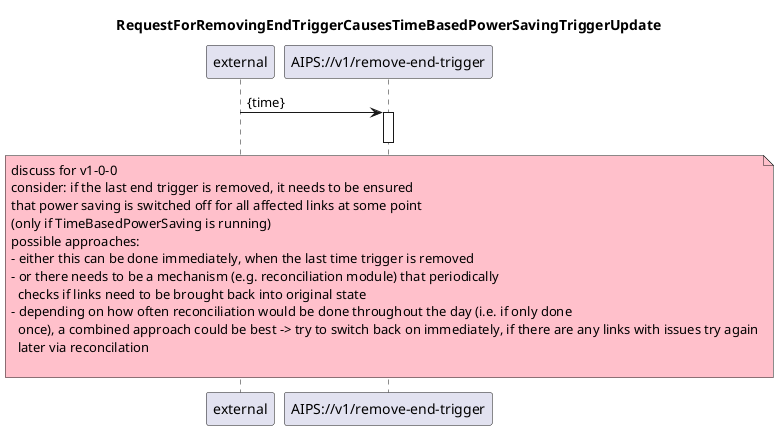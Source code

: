 @startuml 203_removeEndTrigger
skinparam responseMessageBelowArrow true

title
RequestForRemovingEndTriggerCausesTimeBasedPowerSavingTriggerUpdate
end title

participant "external" as requestor
participant "AIPS://v1/remove-end-trigger" as removeTrigger

requestor -> removeTrigger: {time}
activate removeTrigger

deactivate removeTrigger

note over removeTrigger #Pink
  discuss for v1-0-0
  consider: if the last end trigger is removed, it needs to be ensured
  that power saving is switched off for all affected links at some point 
  (only if TimeBasedPowerSaving is running)
  possible approaches:
  - either this can be done immediately, when the last time trigger is removed
  - or there needs to be a mechanism (e.g. reconciliation module) that periodically
    checks if links need to be brought back into original state
  - depending on how often reconciliation would be done throughout the day (i.e. if only done
    once), a combined approach could be best -> try to switch back on immediately, if there are any links with issues try again
    later via reconcilation

end note


@enduml